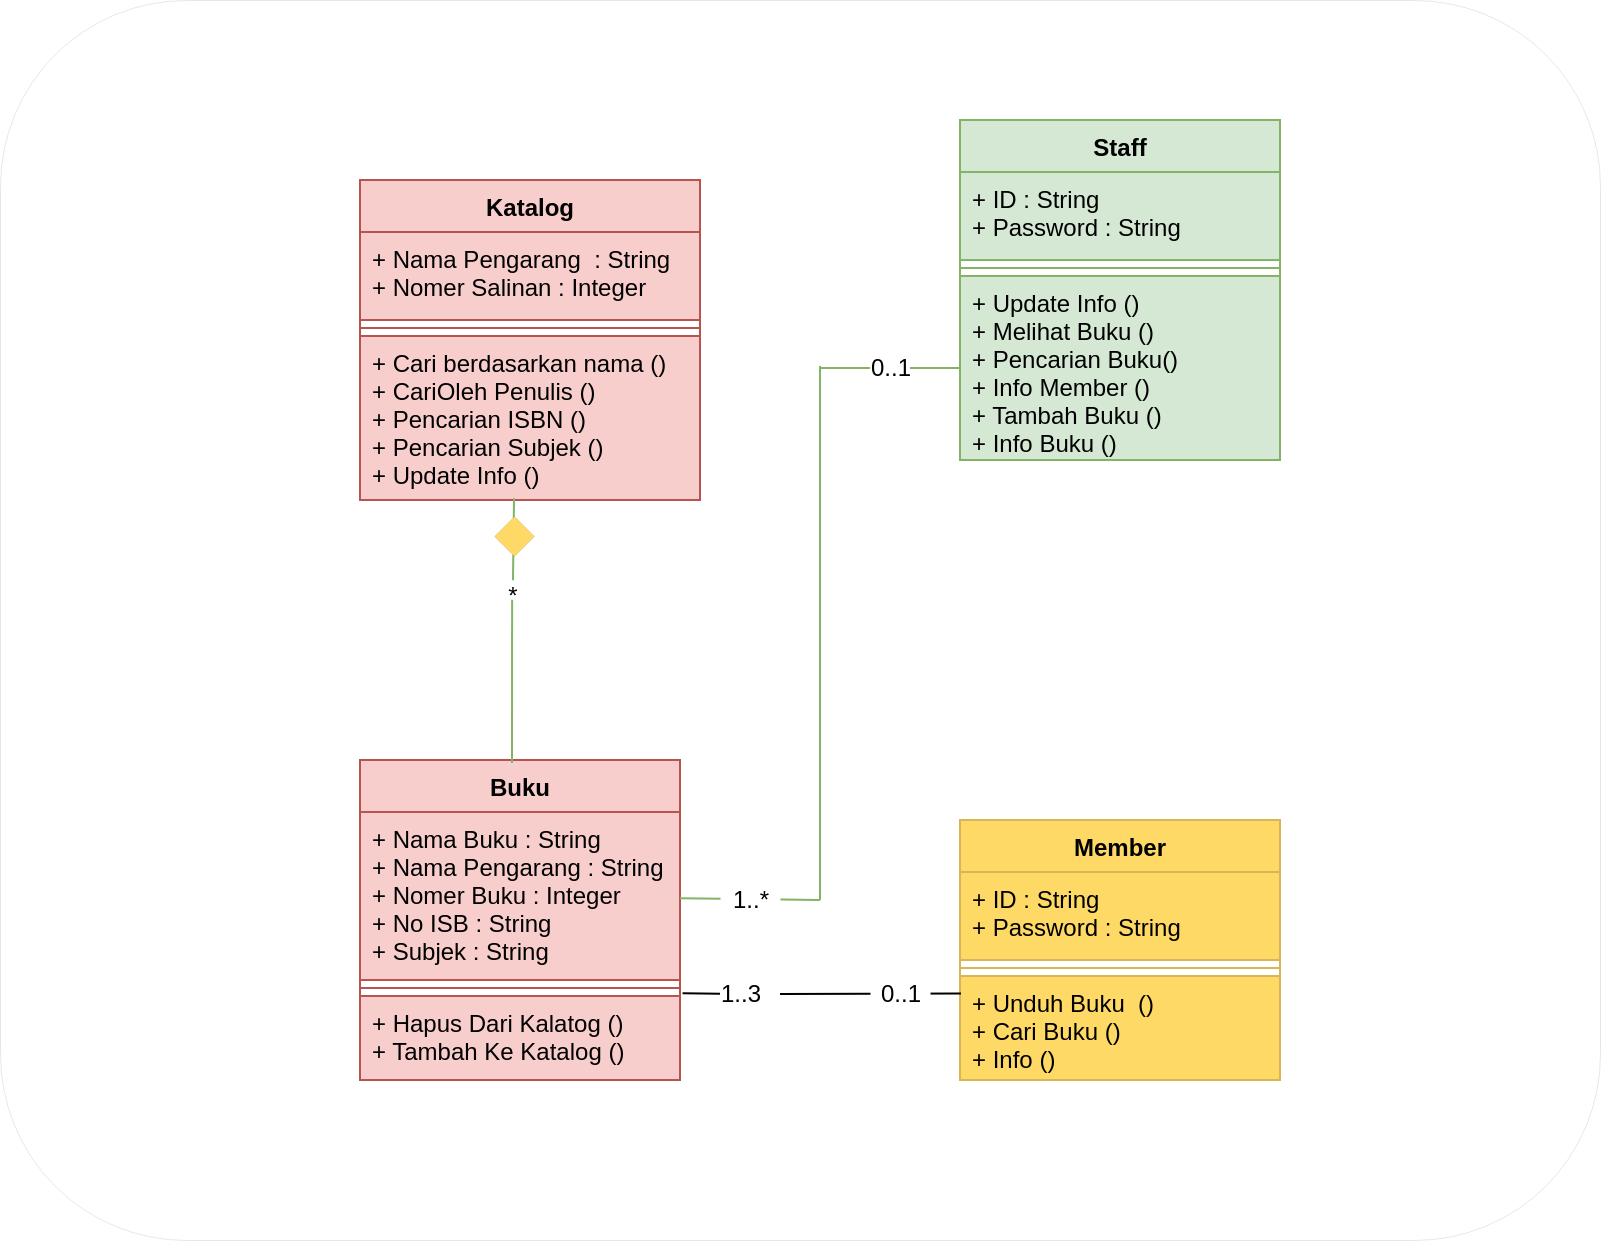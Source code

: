 <mxfile version="16.6.4" type="device"><diagram id="xF7kuCf21FD5hWiMXUdY" name="Page-1"><mxGraphModel dx="2170" dy="1150" grid="1" gridSize="10" guides="1" tooltips="1" connect="1" arrows="1" fold="1" page="1" pageScale="1" pageWidth="850" pageHeight="1100" math="0" shadow="0"><root><mxCell id="0"/><mxCell id="1" parent="0"/><mxCell id="tCNAJU7WQVo8esaitG0--76" value="" style="rounded=1;whiteSpace=wrap;html=1;strokeWidth=0;fillColor=default;strokeColor=default;" vertex="1" parent="1"><mxGeometry x="20" y="160" width="800" height="620" as="geometry"/></mxCell><mxCell id="tCNAJU7WQVo8esaitG0--77" value="Katalog" style="swimlane;fontStyle=1;align=center;verticalAlign=top;childLayout=stackLayout;horizontal=1;startSize=26;horizontalStack=0;resizeParent=1;resizeParentMax=0;resizeLast=0;collapsible=1;marginBottom=0;fillColor=#f8cecc;strokeColor=#b85450;" vertex="1" parent="1"><mxGeometry x="200" y="250" width="170" height="160" as="geometry"/></mxCell><mxCell id="tCNAJU7WQVo8esaitG0--78" value="+ Nama Pengarang  : String&#10;+ Nomer Salinan : Integer" style="text;strokeColor=#b85450;fillColor=#f8cecc;align=left;verticalAlign=top;spacingLeft=4;spacingRight=4;overflow=hidden;rotatable=0;points=[[0,0.5],[1,0.5]];portConstraint=eastwest;" vertex="1" parent="tCNAJU7WQVo8esaitG0--77"><mxGeometry y="26" width="170" height="44" as="geometry"/></mxCell><mxCell id="tCNAJU7WQVo8esaitG0--79" value="" style="line;strokeWidth=1;fillColor=#f8cecc;align=left;verticalAlign=middle;spacingTop=-1;spacingLeft=3;spacingRight=3;rotatable=0;labelPosition=right;points=[];portConstraint=eastwest;strokeColor=#b85450;" vertex="1" parent="tCNAJU7WQVo8esaitG0--77"><mxGeometry y="70" width="170" height="8" as="geometry"/></mxCell><mxCell id="tCNAJU7WQVo8esaitG0--80" value="+ Cari berdasarkan nama ()&#10;+ CariOleh Penulis ()&#10;+ Pencarian ISBN ()&#10;+ Pencarian Subjek ()&#10;+ Update Info ()" style="text;strokeColor=#b85450;fillColor=#f8cecc;align=left;verticalAlign=top;spacingLeft=4;spacingRight=4;overflow=hidden;rotatable=0;points=[[0,0.5],[1,0.5]];portConstraint=eastwest;" vertex="1" parent="tCNAJU7WQVo8esaitG0--77"><mxGeometry y="78" width="170" height="82" as="geometry"/></mxCell><mxCell id="tCNAJU7WQVo8esaitG0--81" value="Staff" style="swimlane;fontStyle=1;align=center;verticalAlign=top;childLayout=stackLayout;horizontal=1;startSize=26;horizontalStack=0;resizeParent=1;resizeParentMax=0;resizeLast=0;collapsible=1;marginBottom=0;fillColor=#d5e8d4;strokeColor=#82b366;" vertex="1" parent="1"><mxGeometry x="500" y="220" width="160" height="170" as="geometry"/></mxCell><mxCell id="tCNAJU7WQVo8esaitG0--82" value="+ ID : String     &#10;+ Password : String" style="text;strokeColor=#82b366;fillColor=#d5e8d4;align=left;verticalAlign=top;spacingLeft=4;spacingRight=4;overflow=hidden;rotatable=0;points=[[0,0.5],[1,0.5]];portConstraint=eastwest;" vertex="1" parent="tCNAJU7WQVo8esaitG0--81"><mxGeometry y="26" width="160" height="44" as="geometry"/></mxCell><mxCell id="tCNAJU7WQVo8esaitG0--83" value="" style="line;strokeWidth=1;fillColor=#d5e8d4;align=left;verticalAlign=middle;spacingTop=-1;spacingLeft=3;spacingRight=3;rotatable=0;labelPosition=right;points=[];portConstraint=eastwest;strokeColor=#82b366;" vertex="1" parent="tCNAJU7WQVo8esaitG0--81"><mxGeometry y="70" width="160" height="8" as="geometry"/></mxCell><mxCell id="tCNAJU7WQVo8esaitG0--84" value="+ Update Info ()&#10;+ Melihat Buku ()&#10;+ Pencarian Buku()&#10;+ Info Member ()&#10;+ Tambah Buku ()&#10;+ Info Buku ()" style="text;strokeColor=#82b366;fillColor=#d5e8d4;align=left;verticalAlign=top;spacingLeft=4;spacingRight=4;overflow=hidden;rotatable=0;points=[[0,0.5],[1,0.5]];portConstraint=eastwest;" vertex="1" parent="tCNAJU7WQVo8esaitG0--81"><mxGeometry y="78" width="160" height="92" as="geometry"/></mxCell><mxCell id="tCNAJU7WQVo8esaitG0--85" value="Buku" style="swimlane;fontStyle=1;align=center;verticalAlign=top;childLayout=stackLayout;horizontal=1;startSize=26;horizontalStack=0;resizeParent=1;resizeParentMax=0;resizeLast=0;collapsible=1;marginBottom=0;fillColor=#f8cecc;strokeColor=#b85450;" vertex="1" parent="1"><mxGeometry x="200" y="540" width="160" height="160" as="geometry"/></mxCell><mxCell id="tCNAJU7WQVo8esaitG0--86" value="+ Nama Buku : String&#10;+ Nama Pengarang : String&#10;+ Nomer Buku : Integer&#10;+ No ISB : String&#10;+ Subjek : String" style="text;strokeColor=#b85450;fillColor=#f8cecc;align=left;verticalAlign=top;spacingLeft=4;spacingRight=4;overflow=hidden;rotatable=0;points=[[0,0.5],[1,0.5]];portConstraint=eastwest;" vertex="1" parent="tCNAJU7WQVo8esaitG0--85"><mxGeometry y="26" width="160" height="84" as="geometry"/></mxCell><mxCell id="tCNAJU7WQVo8esaitG0--87" value="" style="line;strokeWidth=1;fillColor=#f8cecc;align=left;verticalAlign=middle;spacingTop=-1;spacingLeft=3;spacingRight=3;rotatable=0;labelPosition=right;points=[];portConstraint=eastwest;strokeColor=#b85450;" vertex="1" parent="tCNAJU7WQVo8esaitG0--85"><mxGeometry y="110" width="160" height="8" as="geometry"/></mxCell><mxCell id="tCNAJU7WQVo8esaitG0--88" value="+ Hapus Dari Kalatog ()&#10;+ Tambah Ke Katalog ()&#10;" style="text;strokeColor=#b85450;fillColor=#f8cecc;align=left;verticalAlign=top;spacingLeft=4;spacingRight=4;overflow=hidden;rotatable=0;points=[[0,0.5],[1,0.5]];portConstraint=eastwest;" vertex="1" parent="tCNAJU7WQVo8esaitG0--85"><mxGeometry y="118" width="160" height="42" as="geometry"/></mxCell><mxCell id="tCNAJU7WQVo8esaitG0--89" value="Member" style="swimlane;fontStyle=1;align=center;verticalAlign=top;childLayout=stackLayout;horizontal=1;startSize=26;horizontalStack=0;resizeParent=1;resizeParentMax=0;resizeLast=0;collapsible=1;marginBottom=0;fillColor=#FFD966;strokeColor=#d6b656;" vertex="1" parent="1"><mxGeometry x="500" y="570" width="160" height="130" as="geometry"/></mxCell><mxCell id="tCNAJU7WQVo8esaitG0--90" value="+ ID : String&#10;+ Password : String" style="text;strokeColor=#d6b656;fillColor=#FFD966;align=left;verticalAlign=top;spacingLeft=4;spacingRight=4;overflow=hidden;rotatable=0;points=[[0,0.5],[1,0.5]];portConstraint=eastwest;" vertex="1" parent="tCNAJU7WQVo8esaitG0--89"><mxGeometry y="26" width="160" height="44" as="geometry"/></mxCell><mxCell id="tCNAJU7WQVo8esaitG0--91" value="" style="line;strokeWidth=1;fillColor=#FFD966;align=left;verticalAlign=middle;spacingTop=-1;spacingLeft=3;spacingRight=3;rotatable=0;labelPosition=right;points=[];portConstraint=eastwest;strokeColor=#d6b656;" vertex="1" parent="tCNAJU7WQVo8esaitG0--89"><mxGeometry y="70" width="160" height="8" as="geometry"/></mxCell><mxCell id="tCNAJU7WQVo8esaitG0--92" value="+ Unduh Buku  ()&#10;+ Cari Buku ()&#10;+ Info ()" style="text;strokeColor=#d6b656;fillColor=#FFD966;align=left;verticalAlign=top;spacingLeft=4;spacingRight=4;overflow=hidden;rotatable=0;points=[[0,0.5],[1,0.5]];portConstraint=eastwest;" vertex="1" parent="tCNAJU7WQVo8esaitG0--89"><mxGeometry y="78" width="160" height="52" as="geometry"/></mxCell><mxCell id="tCNAJU7WQVo8esaitG0--93" value="" style="endArrow=none;html=1;rounded=0;entryX=0.453;entryY=0.989;entryDx=0;entryDy=0;entryPerimeter=0;exitX=0.475;exitY=0.009;exitDx=0;exitDy=0;exitPerimeter=0;fillColor=#d5e8d4;strokeColor=#82b366;startArrow=none;" edge="1" parent="1" target="tCNAJU7WQVo8esaitG0--80"><mxGeometry width="50" height="50" relative="1" as="geometry"><mxPoint x="276.5" y="450.09" as="sourcePoint"/><mxPoint x="370" y="470" as="targetPoint"/></mxGeometry></mxCell><mxCell id="tCNAJU7WQVo8esaitG0--94" value="" style="rhombus;whiteSpace=wrap;html=1;fillColor=#FFD966;strokeWidth=0;" vertex="1" parent="1"><mxGeometry x="267" y="418" width="20" height="20" as="geometry"/></mxCell><mxCell id="tCNAJU7WQVo8esaitG0--95" value="" style="endArrow=none;html=1;rounded=0;entryX=0.453;entryY=0.989;entryDx=0;entryDy=0;entryPerimeter=0;exitX=0.475;exitY=0.009;exitDx=0;exitDy=0;exitPerimeter=0;fillColor=#d5e8d4;strokeColor=#82b366;" edge="1" parent="1" source="tCNAJU7WQVo8esaitG0--85"><mxGeometry width="50" height="50" relative="1" as="geometry"><mxPoint x="276.0" y="541.44" as="sourcePoint"/><mxPoint x="276.06" y="459.89" as="targetPoint"/></mxGeometry></mxCell><mxCell id="tCNAJU7WQVo8esaitG0--96" value="*" style="text;html=1;align=center;verticalAlign=middle;resizable=0;points=[];autosize=1;strokeColor=none;fillColor=none;" vertex="1" parent="1"><mxGeometry x="266" y="448" width="20" height="20" as="geometry"/></mxCell><mxCell id="tCNAJU7WQVo8esaitG0--97" value="" style="endArrow=none;html=1;rounded=0;fillColor=#d5e8d4;strokeColor=#82b366;" edge="1" parent="1" source="tCNAJU7WQVo8esaitG0--86"><mxGeometry width="50" height="50" relative="1" as="geometry"><mxPoint x="200" y="590" as="sourcePoint"/><mxPoint x="430" y="610" as="targetPoint"/></mxGeometry></mxCell><mxCell id="tCNAJU7WQVo8esaitG0--98" value="" style="endArrow=none;html=1;rounded=0;fillColor=#d5e8d4;strokeColor=#82b366;" edge="1" parent="1"><mxGeometry width="50" height="50" relative="1" as="geometry"><mxPoint x="430" y="610" as="sourcePoint"/><mxPoint x="430" y="343" as="targetPoint"/></mxGeometry></mxCell><mxCell id="tCNAJU7WQVo8esaitG0--99" value="" style="endArrow=none;html=1;rounded=0;entryX=0;entryY=0.5;entryDx=0;entryDy=0;fillColor=#d5e8d4;strokeColor=#82b366;startArrow=none;" edge="1" parent="1" source="tCNAJU7WQVo8esaitG0--101" target="tCNAJU7WQVo8esaitG0--84"><mxGeometry width="50" height="50" relative="1" as="geometry"><mxPoint x="430" y="344" as="sourcePoint"/><mxPoint x="390" y="550" as="targetPoint"/></mxGeometry></mxCell><mxCell id="tCNAJU7WQVo8esaitG0--100" value="" style="whiteSpace=wrap;html=1;strokeWidth=0;fillColor=default;strokeColor=none;" vertex="1" parent="1"><mxGeometry x="380" y="600" width="30" height="20" as="geometry"/></mxCell><mxCell id="tCNAJU7WQVo8esaitG0--101" value="" style="whiteSpace=wrap;html=1;strokeWidth=0;fillColor=none;strokeColor=none;" vertex="1" parent="1"><mxGeometry x="455" y="334" width="20" height="20" as="geometry"/></mxCell><mxCell id="tCNAJU7WQVo8esaitG0--102" value="" style="endArrow=none;html=1;rounded=0;entryX=0;entryY=0.5;entryDx=0;entryDy=0;fillColor=#d5e8d4;strokeColor=#82b366;" edge="1" parent="1" target="tCNAJU7WQVo8esaitG0--101"><mxGeometry width="50" height="50" relative="1" as="geometry"><mxPoint x="430" y="344" as="sourcePoint"/><mxPoint x="500" y="344" as="targetPoint"/></mxGeometry></mxCell><mxCell id="tCNAJU7WQVo8esaitG0--103" value="1..*" style="text;html=1;align=center;verticalAlign=middle;resizable=0;points=[];autosize=1;strokeColor=none;fillColor=none;" vertex="1" parent="1"><mxGeometry x="380" y="600" width="30" height="20" as="geometry"/></mxCell><mxCell id="tCNAJU7WQVo8esaitG0--104" value="0..1" style="text;html=1;align=center;verticalAlign=middle;resizable=0;points=[];autosize=1;strokeColor=none;fillColor=none;" vertex="1" parent="1"><mxGeometry x="445" y="334" width="40" height="20" as="geometry"/></mxCell><mxCell id="tCNAJU7WQVo8esaitG0--105" value="" style="whiteSpace=wrap;html=1;strokeWidth=0;fillColor=none;strokeColor=none;" vertex="1" parent="1"><mxGeometry x="380" y="642" width="30" height="30" as="geometry"/></mxCell><mxCell id="tCNAJU7WQVo8esaitG0--106" value="" style="endArrow=none;html=1;rounded=0;exitX=1.008;exitY=-0.032;exitDx=0;exitDy=0;exitPerimeter=0;" edge="1" parent="1" source="tCNAJU7WQVo8esaitG0--88" target="tCNAJU7WQVo8esaitG0--105"><mxGeometry width="50" height="50" relative="1" as="geometry"><mxPoint x="361.28" y="656.656" as="sourcePoint"/><mxPoint x="500" y="657" as="targetPoint"/></mxGeometry></mxCell><mxCell id="tCNAJU7WQVo8esaitG0--107" value="" style="endArrow=none;html=1;rounded=0;exitX=1;exitY=0.5;exitDx=0;exitDy=0;entryX=0.003;entryY=0.169;entryDx=0;entryDy=0;entryPerimeter=0;" edge="1" parent="1" source="tCNAJU7WQVo8esaitG0--105" target="tCNAJU7WQVo8esaitG0--92"><mxGeometry width="50" height="50" relative="1" as="geometry"><mxPoint x="410" y="710" as="sourcePoint"/><mxPoint x="460" y="660" as="targetPoint"/></mxGeometry></mxCell><mxCell id="tCNAJU7WQVo8esaitG0--108" value="" style="whiteSpace=wrap;html=1;strokeWidth=0;fillColor=default;strokeColor=none;" vertex="1" parent="1"><mxGeometry x="455" y="642" width="30" height="30" as="geometry"/></mxCell><mxCell id="tCNAJU7WQVo8esaitG0--109" value="1..3" style="text;html=1;align=center;verticalAlign=middle;resizable=0;points=[];autosize=1;strokeColor=none;fillColor=none;" vertex="1" parent="1"><mxGeometry x="370" y="647" width="40" height="20" as="geometry"/></mxCell><mxCell id="tCNAJU7WQVo8esaitG0--110" value="0..1" style="text;html=1;align=center;verticalAlign=middle;resizable=0;points=[];autosize=1;strokeColor=none;fillColor=none;" vertex="1" parent="1"><mxGeometry x="450" y="647" width="40" height="20" as="geometry"/></mxCell></root></mxGraphModel></diagram></mxfile>